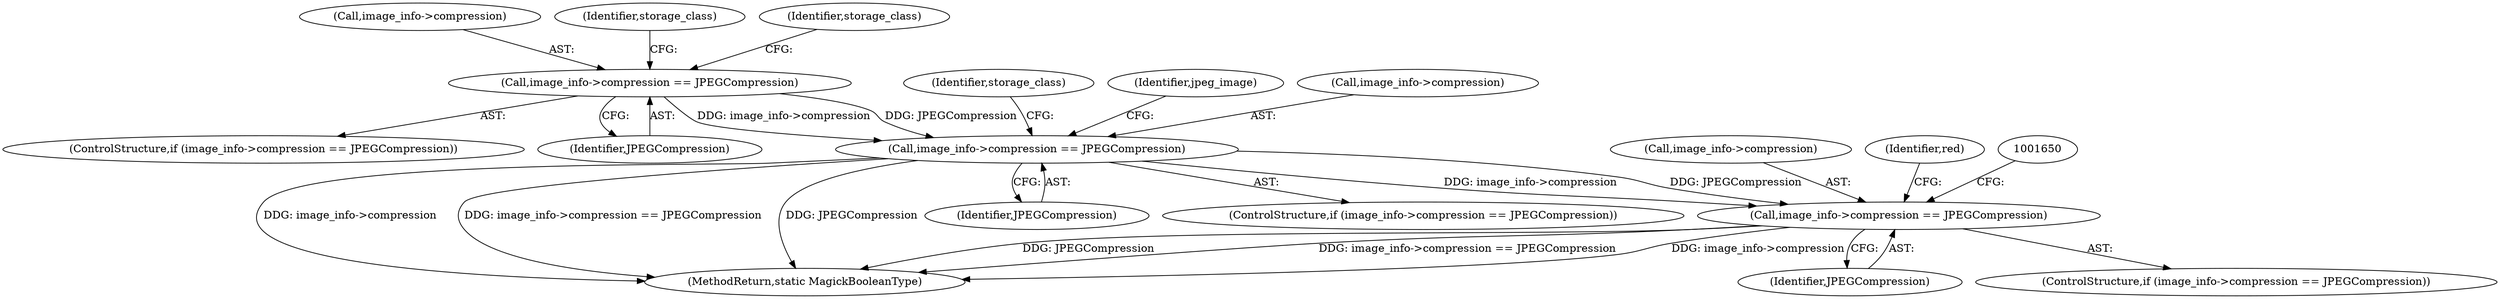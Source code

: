 digraph "0_ImageMagick_0f6fc2d5bf8f500820c3dbcf0d23ee14f2d9f734_4@pointer" {
"1001643" [label="(Call,image_info->compression == JPEGCompression)"];
"1000837" [label="(Call,image_info->compression == JPEGCompression)"];
"1000401" [label="(Call,image_info->compression == JPEGCompression)"];
"1001644" [label="(Call,image_info->compression)"];
"1001193" [label="(Identifier,storage_class)"];
"1001642" [label="(ControlStructure,if (image_info->compression == JPEGCompression))"];
"1001686" [label="(Identifier,red)"];
"1000400" [label="(ControlStructure,if (image_info->compression == JPEGCompression))"];
"1000401" [label="(Call,image_info->compression == JPEGCompression)"];
"1000848" [label="(Identifier,jpeg_image)"];
"1000836" [label="(ControlStructure,if (image_info->compression == JPEGCompression))"];
"1001948" [label="(MethodReturn,static MagickBooleanType)"];
"1000402" [label="(Call,image_info->compression)"];
"1001647" [label="(Identifier,JPEGCompression)"];
"1000837" [label="(Call,image_info->compression == JPEGCompression)"];
"1000841" [label="(Identifier,JPEGCompression)"];
"1000411" [label="(Identifier,storage_class)"];
"1000838" [label="(Call,image_info->compression)"];
"1001643" [label="(Call,image_info->compression == JPEGCompression)"];
"1000407" [label="(Identifier,storage_class)"];
"1000405" [label="(Identifier,JPEGCompression)"];
"1001643" -> "1001642"  [label="AST: "];
"1001643" -> "1001647"  [label="CFG: "];
"1001644" -> "1001643"  [label="AST: "];
"1001647" -> "1001643"  [label="AST: "];
"1001650" -> "1001643"  [label="CFG: "];
"1001686" -> "1001643"  [label="CFG: "];
"1001643" -> "1001948"  [label="DDG: image_info->compression == JPEGCompression"];
"1001643" -> "1001948"  [label="DDG: image_info->compression"];
"1001643" -> "1001948"  [label="DDG: JPEGCompression"];
"1000837" -> "1001643"  [label="DDG: image_info->compression"];
"1000837" -> "1001643"  [label="DDG: JPEGCompression"];
"1000837" -> "1000836"  [label="AST: "];
"1000837" -> "1000841"  [label="CFG: "];
"1000838" -> "1000837"  [label="AST: "];
"1000841" -> "1000837"  [label="AST: "];
"1000848" -> "1000837"  [label="CFG: "];
"1001193" -> "1000837"  [label="CFG: "];
"1000837" -> "1001948"  [label="DDG: image_info->compression"];
"1000837" -> "1001948"  [label="DDG: image_info->compression == JPEGCompression"];
"1000837" -> "1001948"  [label="DDG: JPEGCompression"];
"1000401" -> "1000837"  [label="DDG: image_info->compression"];
"1000401" -> "1000837"  [label="DDG: JPEGCompression"];
"1000401" -> "1000400"  [label="AST: "];
"1000401" -> "1000405"  [label="CFG: "];
"1000402" -> "1000401"  [label="AST: "];
"1000405" -> "1000401"  [label="AST: "];
"1000407" -> "1000401"  [label="CFG: "];
"1000411" -> "1000401"  [label="CFG: "];
}
